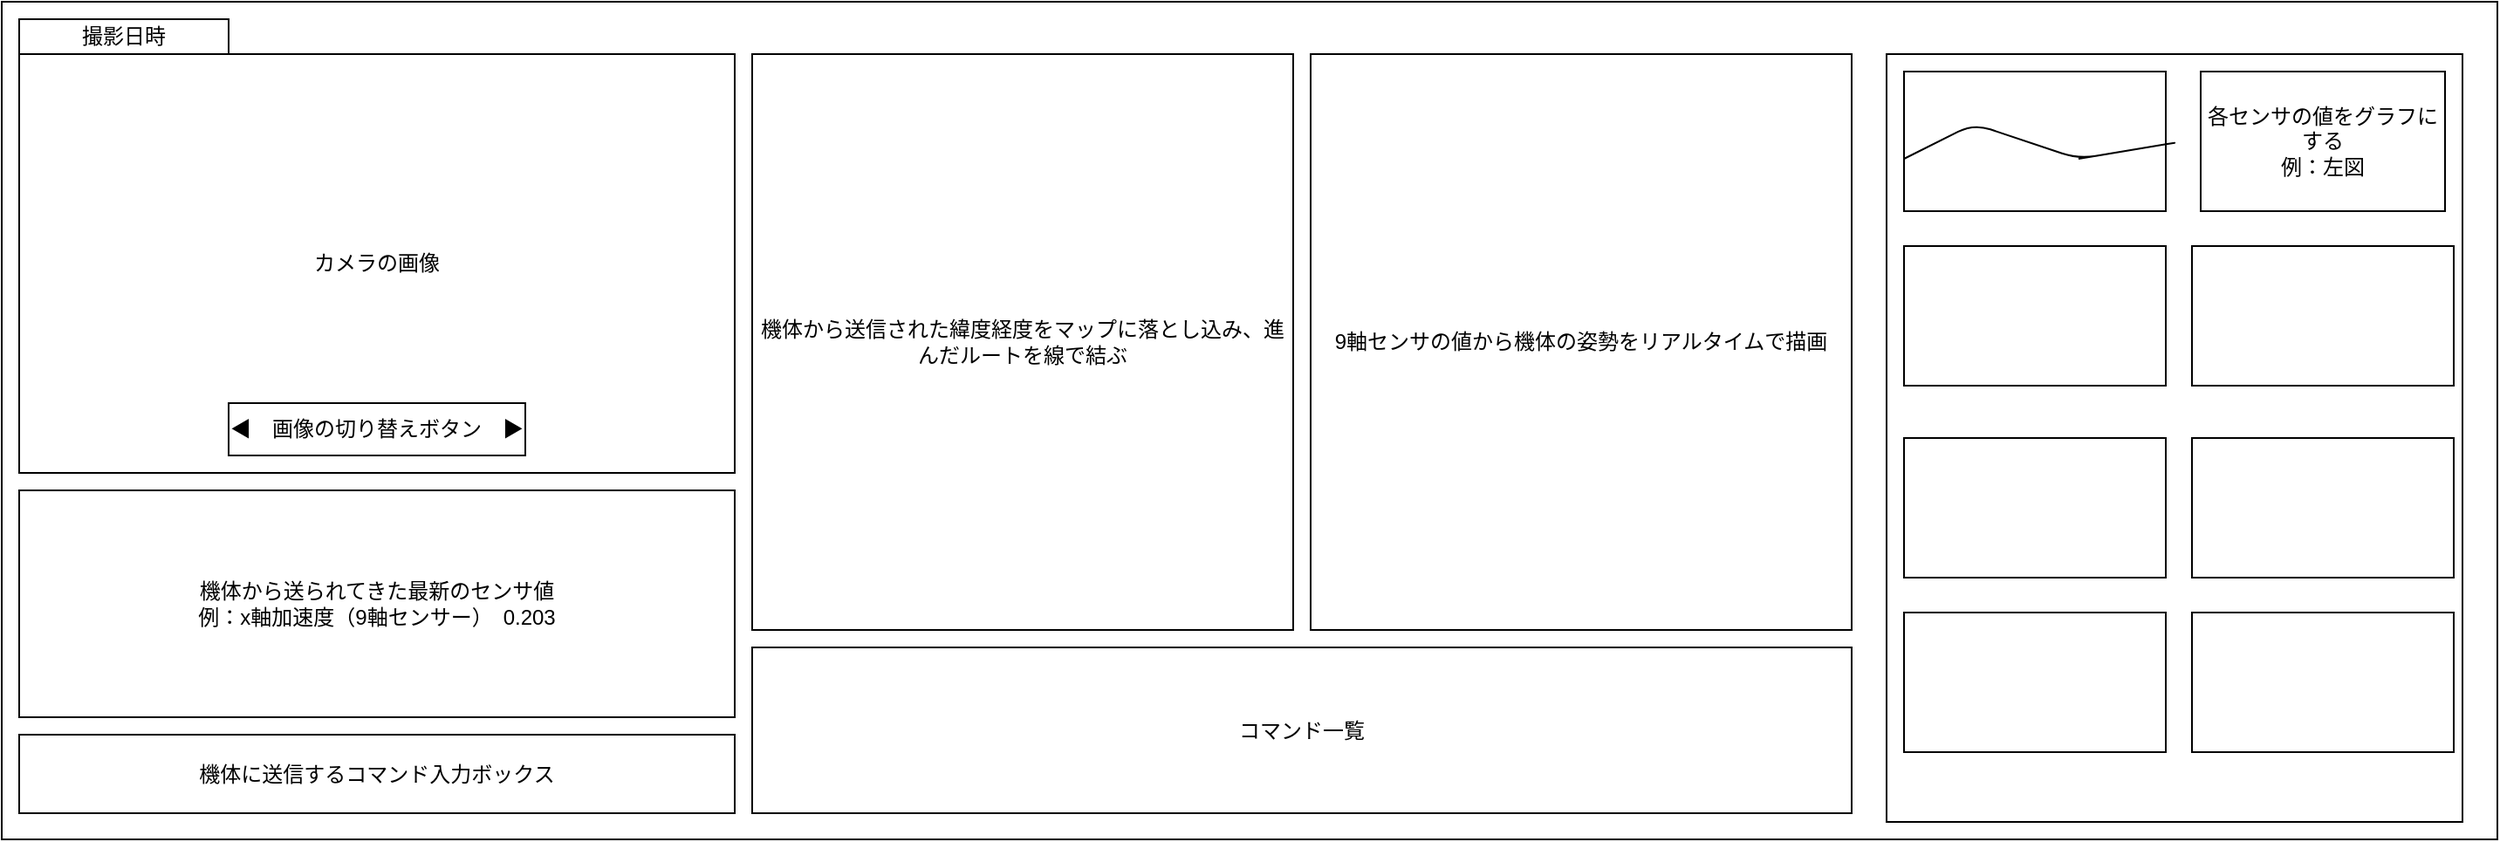 <mxfile>
    <diagram id="Kj4BilxelOrJukMYahr7" name="ページ1">
        <mxGraphModel dx="1456" dy="579" grid="1" gridSize="10" guides="1" tooltips="1" connect="1" arrows="1" fold="1" page="1" pageScale="1" pageWidth="827" pageHeight="1169" math="0" shadow="0">
            <root>
                <mxCell id="0"/>
                <mxCell id="1" parent="0"/>
                <mxCell id="2" value="" style="rounded=0;whiteSpace=wrap;html=1;" parent="1" vertex="1">
                    <mxGeometry x="40" y="150" width="1430" height="480" as="geometry"/>
                </mxCell>
                <mxCell id="3" value="カメラの画像" style="rounded=0;whiteSpace=wrap;html=1;" parent="1" vertex="1">
                    <mxGeometry x="50" y="180" width="410" height="240" as="geometry"/>
                </mxCell>
                <mxCell id="4" value="撮影日時" style="rounded=0;whiteSpace=wrap;html=1;" parent="1" vertex="1">
                    <mxGeometry x="50" y="160" width="120" height="20" as="geometry"/>
                </mxCell>
                <mxCell id="5" value="機体に送信するコマンド入力ボックス" style="rounded=0;whiteSpace=wrap;html=1;" parent="1" vertex="1">
                    <mxGeometry x="50" y="570" width="410" height="45" as="geometry"/>
                </mxCell>
                <mxCell id="6" value="機体から送られてきた最新のセンサ値&lt;br&gt;例：x軸加速度（9軸センサー）　0.203&lt;br&gt;" style="rounded=0;whiteSpace=wrap;html=1;" parent="1" vertex="1">
                    <mxGeometry x="50" y="430" width="410" height="130" as="geometry"/>
                </mxCell>
                <mxCell id="7" value="" style="rounded=0;whiteSpace=wrap;html=1;" parent="1" vertex="1">
                    <mxGeometry x="1120" y="180" width="330" height="440" as="geometry"/>
                </mxCell>
                <mxCell id="8" value="" style="rounded=0;whiteSpace=wrap;html=1;" parent="1" vertex="1">
                    <mxGeometry x="1130" y="190" width="150" height="80" as="geometry"/>
                </mxCell>
                <mxCell id="9" value="各センサの値をグラフにする&lt;br&gt;例：左図" style="rounded=0;whiteSpace=wrap;html=1;" parent="1" vertex="1">
                    <mxGeometry x="1300" y="190" width="140" height="80" as="geometry"/>
                </mxCell>
                <mxCell id="11" value="" style="endArrow=none;html=1;" parent="1" edge="1">
                    <mxGeometry width="50" height="50" relative="1" as="geometry">
                        <mxPoint x="1130" y="240" as="sourcePoint"/>
                        <mxPoint x="1230" y="240" as="targetPoint"/>
                        <Array as="points">
                            <mxPoint x="1170" y="220"/>
                            <mxPoint x="1230" y="240"/>
                            <mxPoint x="1290" y="230"/>
                        </Array>
                    </mxGeometry>
                </mxCell>
                <mxCell id="12" value="" style="rounded=0;whiteSpace=wrap;html=1;" parent="1" vertex="1">
                    <mxGeometry x="1130" y="290" width="150" height="80" as="geometry"/>
                </mxCell>
                <mxCell id="13" value="" style="rounded=0;whiteSpace=wrap;html=1;" parent="1" vertex="1">
                    <mxGeometry x="1295" y="290" width="150" height="80" as="geometry"/>
                </mxCell>
                <mxCell id="14" value="" style="rounded=0;whiteSpace=wrap;html=1;" parent="1" vertex="1">
                    <mxGeometry x="1130" y="400" width="150" height="80" as="geometry"/>
                </mxCell>
                <mxCell id="15" value="" style="rounded=0;whiteSpace=wrap;html=1;" parent="1" vertex="1">
                    <mxGeometry x="1295" y="400" width="150" height="80" as="geometry"/>
                </mxCell>
                <mxCell id="16" value="" style="rounded=0;whiteSpace=wrap;html=1;" parent="1" vertex="1">
                    <mxGeometry x="1130" y="500" width="150" height="80" as="geometry"/>
                </mxCell>
                <mxCell id="17" value="" style="rounded=0;whiteSpace=wrap;html=1;" parent="1" vertex="1">
                    <mxGeometry x="1295" y="500" width="150" height="80" as="geometry"/>
                </mxCell>
                <mxCell id="18" value="機体から送信された緯度経度をマップに落とし込み、進んだルートを線で結ぶ" style="rounded=0;whiteSpace=wrap;html=1;" parent="1" vertex="1">
                    <mxGeometry x="470" y="180" width="310" height="330" as="geometry"/>
                </mxCell>
                <mxCell id="19" value="◀　画像の切り替えボタン　▶" style="rounded=0;whiteSpace=wrap;html=1;" parent="1" vertex="1">
                    <mxGeometry x="170" y="380" width="170" height="30" as="geometry"/>
                </mxCell>
                <mxCell id="20" value="9軸センサの値から機体の姿勢をリアルタイムで描画" style="rounded=0;whiteSpace=wrap;html=1;" parent="1" vertex="1">
                    <mxGeometry x="790" y="180" width="310" height="330" as="geometry"/>
                </mxCell>
                <mxCell id="21" value="コマンド一覧" style="rounded=0;whiteSpace=wrap;html=1;" vertex="1" parent="1">
                    <mxGeometry x="470" y="520" width="630" height="95" as="geometry"/>
                </mxCell>
            </root>
        </mxGraphModel>
    </diagram>
</mxfile>